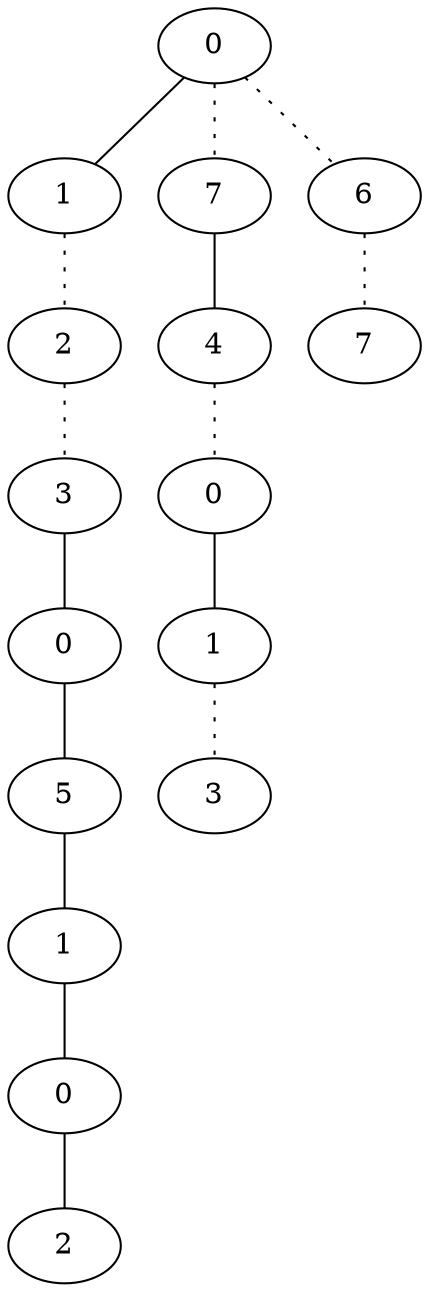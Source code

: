 graph {
a0[label=0];
a1[label=1];
a2[label=2];
a3[label=3];
a4[label=0];
a5[label=5];
a6[label=1];
a7[label=0];
a8[label=2];
a9[label=7];
a10[label=4];
a11[label=0];
a12[label=1];
a13[label=3];
a14[label=6];
a15[label=7];
a0 -- a1;
a0 -- a9 [style=dotted];
a0 -- a14 [style=dotted];
a1 -- a2 [style=dotted];
a2 -- a3 [style=dotted];
a3 -- a4;
a4 -- a5;
a5 -- a6;
a6 -- a7;
a7 -- a8;
a9 -- a10;
a10 -- a11 [style=dotted];
a11 -- a12;
a12 -- a13 [style=dotted];
a14 -- a15 [style=dotted];
}
